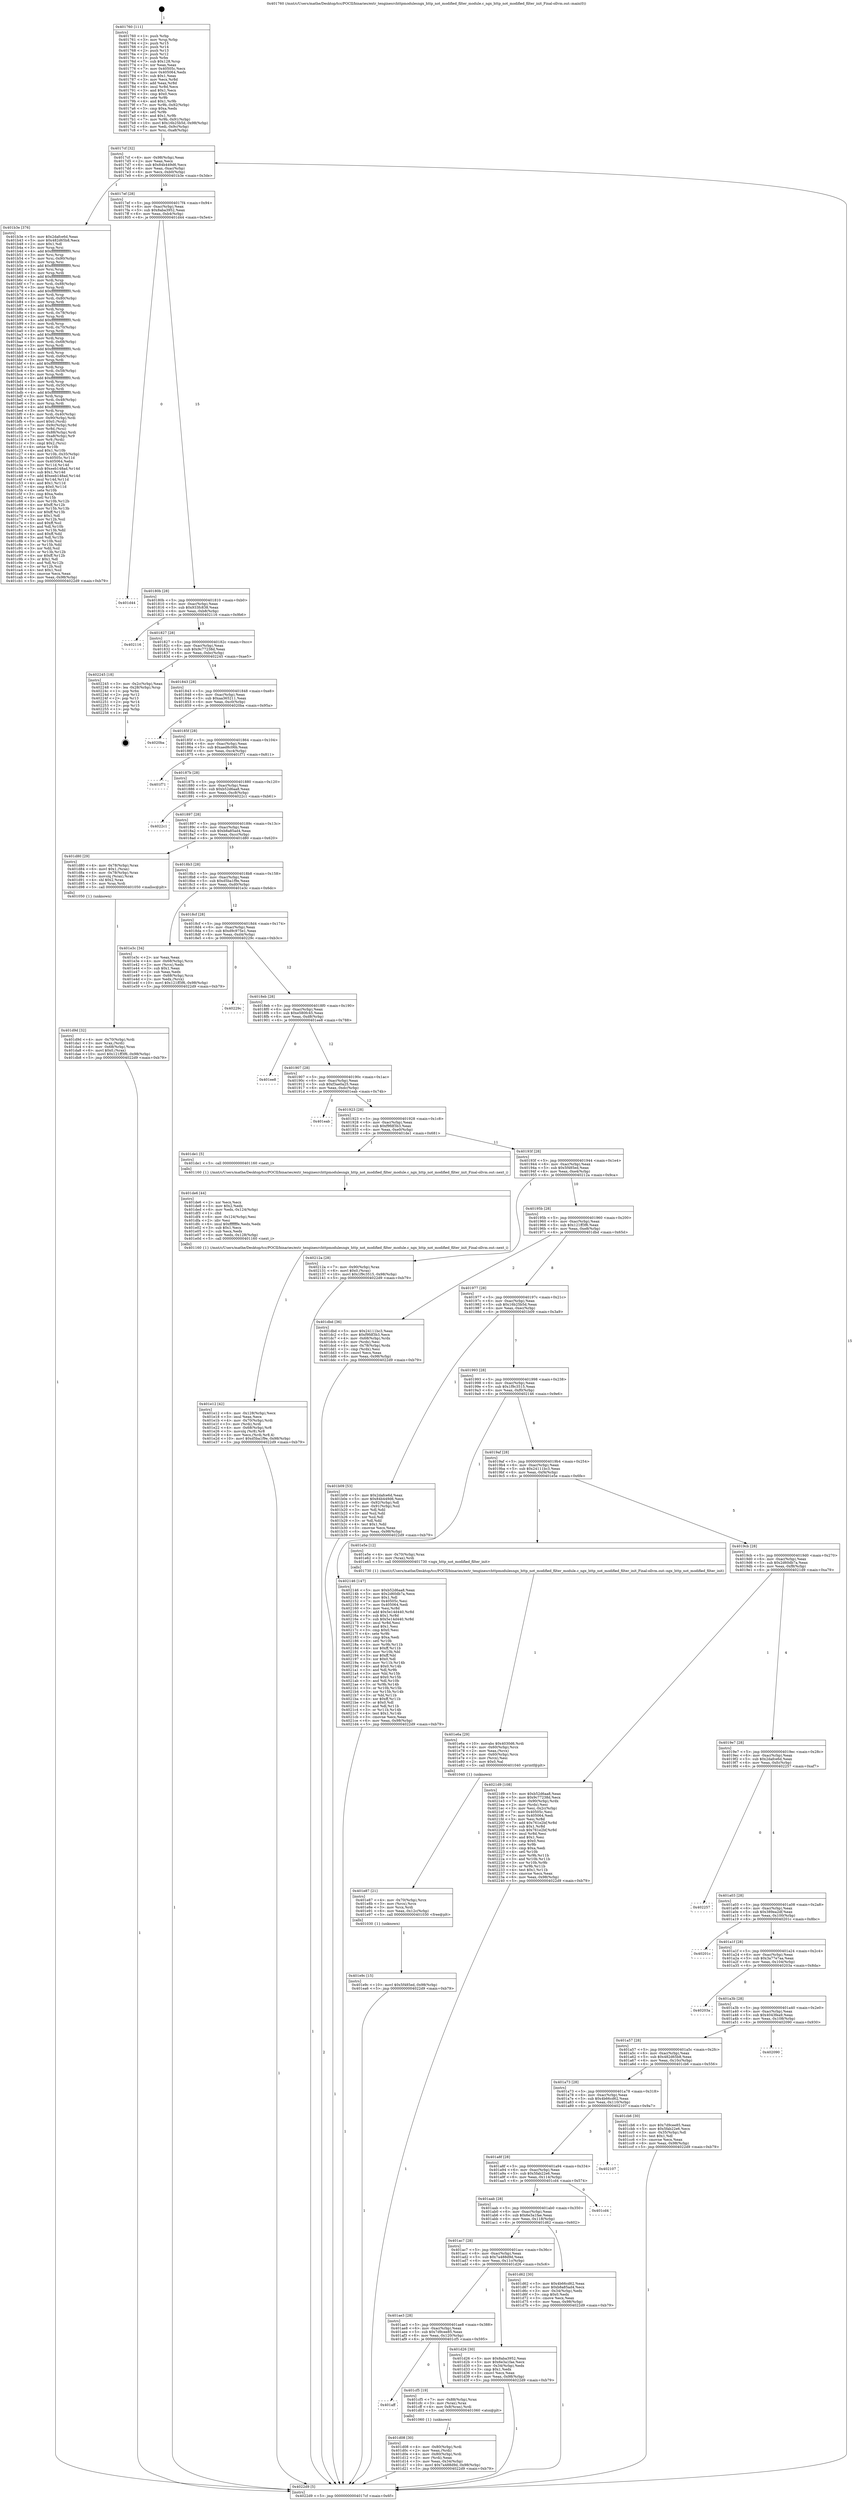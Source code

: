 digraph "0x401760" {
  label = "0x401760 (/mnt/c/Users/mathe/Desktop/tcc/POCII/binaries/extr_tenginesrchttpmodulesngx_http_not_modified_filter_module.c_ngx_http_not_modified_filter_init_Final-ollvm.out::main(0))"
  labelloc = "t"
  node[shape=record]

  Entry [label="",width=0.3,height=0.3,shape=circle,fillcolor=black,style=filled]
  "0x4017cf" [label="{
     0x4017cf [32]\l
     | [instrs]\l
     &nbsp;&nbsp;0x4017cf \<+6\>: mov -0x98(%rbp),%eax\l
     &nbsp;&nbsp;0x4017d5 \<+2\>: mov %eax,%ecx\l
     &nbsp;&nbsp;0x4017d7 \<+6\>: sub $0x84b449d6,%ecx\l
     &nbsp;&nbsp;0x4017dd \<+6\>: mov %eax,-0xac(%rbp)\l
     &nbsp;&nbsp;0x4017e3 \<+6\>: mov %ecx,-0xb0(%rbp)\l
     &nbsp;&nbsp;0x4017e9 \<+6\>: je 0000000000401b3e \<main+0x3de\>\l
  }"]
  "0x401b3e" [label="{
     0x401b3e [376]\l
     | [instrs]\l
     &nbsp;&nbsp;0x401b3e \<+5\>: mov $0x2dafce6d,%eax\l
     &nbsp;&nbsp;0x401b43 \<+5\>: mov $0x482d65b8,%ecx\l
     &nbsp;&nbsp;0x401b48 \<+2\>: mov $0x1,%dl\l
     &nbsp;&nbsp;0x401b4a \<+3\>: mov %rsp,%rsi\l
     &nbsp;&nbsp;0x401b4d \<+4\>: add $0xfffffffffffffff0,%rsi\l
     &nbsp;&nbsp;0x401b51 \<+3\>: mov %rsi,%rsp\l
     &nbsp;&nbsp;0x401b54 \<+7\>: mov %rsi,-0x90(%rbp)\l
     &nbsp;&nbsp;0x401b5b \<+3\>: mov %rsp,%rsi\l
     &nbsp;&nbsp;0x401b5e \<+4\>: add $0xfffffffffffffff0,%rsi\l
     &nbsp;&nbsp;0x401b62 \<+3\>: mov %rsi,%rsp\l
     &nbsp;&nbsp;0x401b65 \<+3\>: mov %rsp,%rdi\l
     &nbsp;&nbsp;0x401b68 \<+4\>: add $0xfffffffffffffff0,%rdi\l
     &nbsp;&nbsp;0x401b6c \<+3\>: mov %rdi,%rsp\l
     &nbsp;&nbsp;0x401b6f \<+7\>: mov %rdi,-0x88(%rbp)\l
     &nbsp;&nbsp;0x401b76 \<+3\>: mov %rsp,%rdi\l
     &nbsp;&nbsp;0x401b79 \<+4\>: add $0xfffffffffffffff0,%rdi\l
     &nbsp;&nbsp;0x401b7d \<+3\>: mov %rdi,%rsp\l
     &nbsp;&nbsp;0x401b80 \<+4\>: mov %rdi,-0x80(%rbp)\l
     &nbsp;&nbsp;0x401b84 \<+3\>: mov %rsp,%rdi\l
     &nbsp;&nbsp;0x401b87 \<+4\>: add $0xfffffffffffffff0,%rdi\l
     &nbsp;&nbsp;0x401b8b \<+3\>: mov %rdi,%rsp\l
     &nbsp;&nbsp;0x401b8e \<+4\>: mov %rdi,-0x78(%rbp)\l
     &nbsp;&nbsp;0x401b92 \<+3\>: mov %rsp,%rdi\l
     &nbsp;&nbsp;0x401b95 \<+4\>: add $0xfffffffffffffff0,%rdi\l
     &nbsp;&nbsp;0x401b99 \<+3\>: mov %rdi,%rsp\l
     &nbsp;&nbsp;0x401b9c \<+4\>: mov %rdi,-0x70(%rbp)\l
     &nbsp;&nbsp;0x401ba0 \<+3\>: mov %rsp,%rdi\l
     &nbsp;&nbsp;0x401ba3 \<+4\>: add $0xfffffffffffffff0,%rdi\l
     &nbsp;&nbsp;0x401ba7 \<+3\>: mov %rdi,%rsp\l
     &nbsp;&nbsp;0x401baa \<+4\>: mov %rdi,-0x68(%rbp)\l
     &nbsp;&nbsp;0x401bae \<+3\>: mov %rsp,%rdi\l
     &nbsp;&nbsp;0x401bb1 \<+4\>: add $0xfffffffffffffff0,%rdi\l
     &nbsp;&nbsp;0x401bb5 \<+3\>: mov %rdi,%rsp\l
     &nbsp;&nbsp;0x401bb8 \<+4\>: mov %rdi,-0x60(%rbp)\l
     &nbsp;&nbsp;0x401bbc \<+3\>: mov %rsp,%rdi\l
     &nbsp;&nbsp;0x401bbf \<+4\>: add $0xfffffffffffffff0,%rdi\l
     &nbsp;&nbsp;0x401bc3 \<+3\>: mov %rdi,%rsp\l
     &nbsp;&nbsp;0x401bc6 \<+4\>: mov %rdi,-0x58(%rbp)\l
     &nbsp;&nbsp;0x401bca \<+3\>: mov %rsp,%rdi\l
     &nbsp;&nbsp;0x401bcd \<+4\>: add $0xfffffffffffffff0,%rdi\l
     &nbsp;&nbsp;0x401bd1 \<+3\>: mov %rdi,%rsp\l
     &nbsp;&nbsp;0x401bd4 \<+4\>: mov %rdi,-0x50(%rbp)\l
     &nbsp;&nbsp;0x401bd8 \<+3\>: mov %rsp,%rdi\l
     &nbsp;&nbsp;0x401bdb \<+4\>: add $0xfffffffffffffff0,%rdi\l
     &nbsp;&nbsp;0x401bdf \<+3\>: mov %rdi,%rsp\l
     &nbsp;&nbsp;0x401be2 \<+4\>: mov %rdi,-0x48(%rbp)\l
     &nbsp;&nbsp;0x401be6 \<+3\>: mov %rsp,%rdi\l
     &nbsp;&nbsp;0x401be9 \<+4\>: add $0xfffffffffffffff0,%rdi\l
     &nbsp;&nbsp;0x401bed \<+3\>: mov %rdi,%rsp\l
     &nbsp;&nbsp;0x401bf0 \<+4\>: mov %rdi,-0x40(%rbp)\l
     &nbsp;&nbsp;0x401bf4 \<+7\>: mov -0x90(%rbp),%rdi\l
     &nbsp;&nbsp;0x401bfb \<+6\>: movl $0x0,(%rdi)\l
     &nbsp;&nbsp;0x401c01 \<+7\>: mov -0x9c(%rbp),%r8d\l
     &nbsp;&nbsp;0x401c08 \<+3\>: mov %r8d,(%rsi)\l
     &nbsp;&nbsp;0x401c0b \<+7\>: mov -0x88(%rbp),%rdi\l
     &nbsp;&nbsp;0x401c12 \<+7\>: mov -0xa8(%rbp),%r9\l
     &nbsp;&nbsp;0x401c19 \<+3\>: mov %r9,(%rdi)\l
     &nbsp;&nbsp;0x401c1c \<+3\>: cmpl $0x2,(%rsi)\l
     &nbsp;&nbsp;0x401c1f \<+4\>: setne %r10b\l
     &nbsp;&nbsp;0x401c23 \<+4\>: and $0x1,%r10b\l
     &nbsp;&nbsp;0x401c27 \<+4\>: mov %r10b,-0x35(%rbp)\l
     &nbsp;&nbsp;0x401c2b \<+8\>: mov 0x40505c,%r11d\l
     &nbsp;&nbsp;0x401c33 \<+7\>: mov 0x405064,%ebx\l
     &nbsp;&nbsp;0x401c3a \<+3\>: mov %r11d,%r14d\l
     &nbsp;&nbsp;0x401c3d \<+7\>: sub $0xeeb148ad,%r14d\l
     &nbsp;&nbsp;0x401c44 \<+4\>: sub $0x1,%r14d\l
     &nbsp;&nbsp;0x401c48 \<+7\>: add $0xeeb148ad,%r14d\l
     &nbsp;&nbsp;0x401c4f \<+4\>: imul %r14d,%r11d\l
     &nbsp;&nbsp;0x401c53 \<+4\>: and $0x1,%r11d\l
     &nbsp;&nbsp;0x401c57 \<+4\>: cmp $0x0,%r11d\l
     &nbsp;&nbsp;0x401c5b \<+4\>: sete %r10b\l
     &nbsp;&nbsp;0x401c5f \<+3\>: cmp $0xa,%ebx\l
     &nbsp;&nbsp;0x401c62 \<+4\>: setl %r15b\l
     &nbsp;&nbsp;0x401c66 \<+3\>: mov %r10b,%r12b\l
     &nbsp;&nbsp;0x401c69 \<+4\>: xor $0xff,%r12b\l
     &nbsp;&nbsp;0x401c6d \<+3\>: mov %r15b,%r13b\l
     &nbsp;&nbsp;0x401c70 \<+4\>: xor $0xff,%r13b\l
     &nbsp;&nbsp;0x401c74 \<+3\>: xor $0x1,%dl\l
     &nbsp;&nbsp;0x401c77 \<+3\>: mov %r12b,%sil\l
     &nbsp;&nbsp;0x401c7a \<+4\>: and $0xff,%sil\l
     &nbsp;&nbsp;0x401c7e \<+3\>: and %dl,%r10b\l
     &nbsp;&nbsp;0x401c81 \<+3\>: mov %r13b,%dil\l
     &nbsp;&nbsp;0x401c84 \<+4\>: and $0xff,%dil\l
     &nbsp;&nbsp;0x401c88 \<+3\>: and %dl,%r15b\l
     &nbsp;&nbsp;0x401c8b \<+3\>: or %r10b,%sil\l
     &nbsp;&nbsp;0x401c8e \<+3\>: or %r15b,%dil\l
     &nbsp;&nbsp;0x401c91 \<+3\>: xor %dil,%sil\l
     &nbsp;&nbsp;0x401c94 \<+3\>: or %r13b,%r12b\l
     &nbsp;&nbsp;0x401c97 \<+4\>: xor $0xff,%r12b\l
     &nbsp;&nbsp;0x401c9b \<+3\>: or $0x1,%dl\l
     &nbsp;&nbsp;0x401c9e \<+3\>: and %dl,%r12b\l
     &nbsp;&nbsp;0x401ca1 \<+3\>: or %r12b,%sil\l
     &nbsp;&nbsp;0x401ca4 \<+4\>: test $0x1,%sil\l
     &nbsp;&nbsp;0x401ca8 \<+3\>: cmovne %ecx,%eax\l
     &nbsp;&nbsp;0x401cab \<+6\>: mov %eax,-0x98(%rbp)\l
     &nbsp;&nbsp;0x401cb1 \<+5\>: jmp 00000000004022d9 \<main+0xb79\>\l
  }"]
  "0x4017ef" [label="{
     0x4017ef [28]\l
     | [instrs]\l
     &nbsp;&nbsp;0x4017ef \<+5\>: jmp 00000000004017f4 \<main+0x94\>\l
     &nbsp;&nbsp;0x4017f4 \<+6\>: mov -0xac(%rbp),%eax\l
     &nbsp;&nbsp;0x4017fa \<+5\>: sub $0x8aba3952,%eax\l
     &nbsp;&nbsp;0x4017ff \<+6\>: mov %eax,-0xb4(%rbp)\l
     &nbsp;&nbsp;0x401805 \<+6\>: je 0000000000401d44 \<main+0x5e4\>\l
  }"]
  Exit [label="",width=0.3,height=0.3,shape=circle,fillcolor=black,style=filled,peripheries=2]
  "0x401d44" [label="{
     0x401d44\l
  }", style=dashed]
  "0x40180b" [label="{
     0x40180b [28]\l
     | [instrs]\l
     &nbsp;&nbsp;0x40180b \<+5\>: jmp 0000000000401810 \<main+0xb0\>\l
     &nbsp;&nbsp;0x401810 \<+6\>: mov -0xac(%rbp),%eax\l
     &nbsp;&nbsp;0x401816 \<+5\>: sub $0x933fc838,%eax\l
     &nbsp;&nbsp;0x40181b \<+6\>: mov %eax,-0xb8(%rbp)\l
     &nbsp;&nbsp;0x401821 \<+6\>: je 0000000000402116 \<main+0x9b6\>\l
  }"]
  "0x401e9c" [label="{
     0x401e9c [15]\l
     | [instrs]\l
     &nbsp;&nbsp;0x401e9c \<+10\>: movl $0x5f485ed,-0x98(%rbp)\l
     &nbsp;&nbsp;0x401ea6 \<+5\>: jmp 00000000004022d9 \<main+0xb79\>\l
  }"]
  "0x402116" [label="{
     0x402116\l
  }", style=dashed]
  "0x401827" [label="{
     0x401827 [28]\l
     | [instrs]\l
     &nbsp;&nbsp;0x401827 \<+5\>: jmp 000000000040182c \<main+0xcc\>\l
     &nbsp;&nbsp;0x40182c \<+6\>: mov -0xac(%rbp),%eax\l
     &nbsp;&nbsp;0x401832 \<+5\>: sub $0x9c77238d,%eax\l
     &nbsp;&nbsp;0x401837 \<+6\>: mov %eax,-0xbc(%rbp)\l
     &nbsp;&nbsp;0x40183d \<+6\>: je 0000000000402245 \<main+0xae5\>\l
  }"]
  "0x401e87" [label="{
     0x401e87 [21]\l
     | [instrs]\l
     &nbsp;&nbsp;0x401e87 \<+4\>: mov -0x70(%rbp),%rcx\l
     &nbsp;&nbsp;0x401e8b \<+3\>: mov (%rcx),%rcx\l
     &nbsp;&nbsp;0x401e8e \<+3\>: mov %rcx,%rdi\l
     &nbsp;&nbsp;0x401e91 \<+6\>: mov %eax,-0x12c(%rbp)\l
     &nbsp;&nbsp;0x401e97 \<+5\>: call 0000000000401030 \<free@plt\>\l
     | [calls]\l
     &nbsp;&nbsp;0x401030 \{1\} (unknown)\l
  }"]
  "0x402245" [label="{
     0x402245 [18]\l
     | [instrs]\l
     &nbsp;&nbsp;0x402245 \<+3\>: mov -0x2c(%rbp),%eax\l
     &nbsp;&nbsp;0x402248 \<+4\>: lea -0x28(%rbp),%rsp\l
     &nbsp;&nbsp;0x40224c \<+1\>: pop %rbx\l
     &nbsp;&nbsp;0x40224d \<+2\>: pop %r12\l
     &nbsp;&nbsp;0x40224f \<+2\>: pop %r13\l
     &nbsp;&nbsp;0x402251 \<+2\>: pop %r14\l
     &nbsp;&nbsp;0x402253 \<+2\>: pop %r15\l
     &nbsp;&nbsp;0x402255 \<+1\>: pop %rbp\l
     &nbsp;&nbsp;0x402256 \<+1\>: ret\l
  }"]
  "0x401843" [label="{
     0x401843 [28]\l
     | [instrs]\l
     &nbsp;&nbsp;0x401843 \<+5\>: jmp 0000000000401848 \<main+0xe8\>\l
     &nbsp;&nbsp;0x401848 \<+6\>: mov -0xac(%rbp),%eax\l
     &nbsp;&nbsp;0x40184e \<+5\>: sub $0xaa365211,%eax\l
     &nbsp;&nbsp;0x401853 \<+6\>: mov %eax,-0xc0(%rbp)\l
     &nbsp;&nbsp;0x401859 \<+6\>: je 00000000004020ba \<main+0x95a\>\l
  }"]
  "0x401e6a" [label="{
     0x401e6a [29]\l
     | [instrs]\l
     &nbsp;&nbsp;0x401e6a \<+10\>: movabs $0x4030d6,%rdi\l
     &nbsp;&nbsp;0x401e74 \<+4\>: mov -0x60(%rbp),%rcx\l
     &nbsp;&nbsp;0x401e78 \<+2\>: mov %eax,(%rcx)\l
     &nbsp;&nbsp;0x401e7a \<+4\>: mov -0x60(%rbp),%rcx\l
     &nbsp;&nbsp;0x401e7e \<+2\>: mov (%rcx),%esi\l
     &nbsp;&nbsp;0x401e80 \<+2\>: mov $0x0,%al\l
     &nbsp;&nbsp;0x401e82 \<+5\>: call 0000000000401040 \<printf@plt\>\l
     | [calls]\l
     &nbsp;&nbsp;0x401040 \{1\} (unknown)\l
  }"]
  "0x4020ba" [label="{
     0x4020ba\l
  }", style=dashed]
  "0x40185f" [label="{
     0x40185f [28]\l
     | [instrs]\l
     &nbsp;&nbsp;0x40185f \<+5\>: jmp 0000000000401864 \<main+0x104\>\l
     &nbsp;&nbsp;0x401864 \<+6\>: mov -0xac(%rbp),%eax\l
     &nbsp;&nbsp;0x40186a \<+5\>: sub $0xaed8c06b,%eax\l
     &nbsp;&nbsp;0x40186f \<+6\>: mov %eax,-0xc4(%rbp)\l
     &nbsp;&nbsp;0x401875 \<+6\>: je 0000000000401f71 \<main+0x811\>\l
  }"]
  "0x401e12" [label="{
     0x401e12 [42]\l
     | [instrs]\l
     &nbsp;&nbsp;0x401e12 \<+6\>: mov -0x128(%rbp),%ecx\l
     &nbsp;&nbsp;0x401e18 \<+3\>: imul %eax,%ecx\l
     &nbsp;&nbsp;0x401e1b \<+4\>: mov -0x70(%rbp),%rdi\l
     &nbsp;&nbsp;0x401e1f \<+3\>: mov (%rdi),%rdi\l
     &nbsp;&nbsp;0x401e22 \<+4\>: mov -0x68(%rbp),%r8\l
     &nbsp;&nbsp;0x401e26 \<+3\>: movslq (%r8),%r8\l
     &nbsp;&nbsp;0x401e29 \<+4\>: mov %ecx,(%rdi,%r8,4)\l
     &nbsp;&nbsp;0x401e2d \<+10\>: movl $0xd5ba1f9e,-0x98(%rbp)\l
     &nbsp;&nbsp;0x401e37 \<+5\>: jmp 00000000004022d9 \<main+0xb79\>\l
  }"]
  "0x401f71" [label="{
     0x401f71\l
  }", style=dashed]
  "0x40187b" [label="{
     0x40187b [28]\l
     | [instrs]\l
     &nbsp;&nbsp;0x40187b \<+5\>: jmp 0000000000401880 \<main+0x120\>\l
     &nbsp;&nbsp;0x401880 \<+6\>: mov -0xac(%rbp),%eax\l
     &nbsp;&nbsp;0x401886 \<+5\>: sub $0xb52d6aa8,%eax\l
     &nbsp;&nbsp;0x40188b \<+6\>: mov %eax,-0xc8(%rbp)\l
     &nbsp;&nbsp;0x401891 \<+6\>: je 00000000004022c1 \<main+0xb61\>\l
  }"]
  "0x401de6" [label="{
     0x401de6 [44]\l
     | [instrs]\l
     &nbsp;&nbsp;0x401de6 \<+2\>: xor %ecx,%ecx\l
     &nbsp;&nbsp;0x401de8 \<+5\>: mov $0x2,%edx\l
     &nbsp;&nbsp;0x401ded \<+6\>: mov %edx,-0x124(%rbp)\l
     &nbsp;&nbsp;0x401df3 \<+1\>: cltd\l
     &nbsp;&nbsp;0x401df4 \<+6\>: mov -0x124(%rbp),%esi\l
     &nbsp;&nbsp;0x401dfa \<+2\>: idiv %esi\l
     &nbsp;&nbsp;0x401dfc \<+6\>: imul $0xfffffffe,%edx,%edx\l
     &nbsp;&nbsp;0x401e02 \<+3\>: sub $0x1,%ecx\l
     &nbsp;&nbsp;0x401e05 \<+2\>: sub %ecx,%edx\l
     &nbsp;&nbsp;0x401e07 \<+6\>: mov %edx,-0x128(%rbp)\l
     &nbsp;&nbsp;0x401e0d \<+5\>: call 0000000000401160 \<next_i\>\l
     | [calls]\l
     &nbsp;&nbsp;0x401160 \{1\} (/mnt/c/Users/mathe/Desktop/tcc/POCII/binaries/extr_tenginesrchttpmodulesngx_http_not_modified_filter_module.c_ngx_http_not_modified_filter_init_Final-ollvm.out::next_i)\l
  }"]
  "0x4022c1" [label="{
     0x4022c1\l
  }", style=dashed]
  "0x401897" [label="{
     0x401897 [28]\l
     | [instrs]\l
     &nbsp;&nbsp;0x401897 \<+5\>: jmp 000000000040189c \<main+0x13c\>\l
     &nbsp;&nbsp;0x40189c \<+6\>: mov -0xac(%rbp),%eax\l
     &nbsp;&nbsp;0x4018a2 \<+5\>: sub $0xb8a85ad4,%eax\l
     &nbsp;&nbsp;0x4018a7 \<+6\>: mov %eax,-0xcc(%rbp)\l
     &nbsp;&nbsp;0x4018ad \<+6\>: je 0000000000401d80 \<main+0x620\>\l
  }"]
  "0x401d9d" [label="{
     0x401d9d [32]\l
     | [instrs]\l
     &nbsp;&nbsp;0x401d9d \<+4\>: mov -0x70(%rbp),%rdi\l
     &nbsp;&nbsp;0x401da1 \<+3\>: mov %rax,(%rdi)\l
     &nbsp;&nbsp;0x401da4 \<+4\>: mov -0x68(%rbp),%rax\l
     &nbsp;&nbsp;0x401da8 \<+6\>: movl $0x0,(%rax)\l
     &nbsp;&nbsp;0x401dae \<+10\>: movl $0x121ff3f6,-0x98(%rbp)\l
     &nbsp;&nbsp;0x401db8 \<+5\>: jmp 00000000004022d9 \<main+0xb79\>\l
  }"]
  "0x401d80" [label="{
     0x401d80 [29]\l
     | [instrs]\l
     &nbsp;&nbsp;0x401d80 \<+4\>: mov -0x78(%rbp),%rax\l
     &nbsp;&nbsp;0x401d84 \<+6\>: movl $0x1,(%rax)\l
     &nbsp;&nbsp;0x401d8a \<+4\>: mov -0x78(%rbp),%rax\l
     &nbsp;&nbsp;0x401d8e \<+3\>: movslq (%rax),%rax\l
     &nbsp;&nbsp;0x401d91 \<+4\>: shl $0x2,%rax\l
     &nbsp;&nbsp;0x401d95 \<+3\>: mov %rax,%rdi\l
     &nbsp;&nbsp;0x401d98 \<+5\>: call 0000000000401050 \<malloc@plt\>\l
     | [calls]\l
     &nbsp;&nbsp;0x401050 \{1\} (unknown)\l
  }"]
  "0x4018b3" [label="{
     0x4018b3 [28]\l
     | [instrs]\l
     &nbsp;&nbsp;0x4018b3 \<+5\>: jmp 00000000004018b8 \<main+0x158\>\l
     &nbsp;&nbsp;0x4018b8 \<+6\>: mov -0xac(%rbp),%eax\l
     &nbsp;&nbsp;0x4018be \<+5\>: sub $0xd5ba1f9e,%eax\l
     &nbsp;&nbsp;0x4018c3 \<+6\>: mov %eax,-0xd0(%rbp)\l
     &nbsp;&nbsp;0x4018c9 \<+6\>: je 0000000000401e3c \<main+0x6dc\>\l
  }"]
  "0x401d08" [label="{
     0x401d08 [30]\l
     | [instrs]\l
     &nbsp;&nbsp;0x401d08 \<+4\>: mov -0x80(%rbp),%rdi\l
     &nbsp;&nbsp;0x401d0c \<+2\>: mov %eax,(%rdi)\l
     &nbsp;&nbsp;0x401d0e \<+4\>: mov -0x80(%rbp),%rdi\l
     &nbsp;&nbsp;0x401d12 \<+2\>: mov (%rdi),%eax\l
     &nbsp;&nbsp;0x401d14 \<+3\>: mov %eax,-0x34(%rbp)\l
     &nbsp;&nbsp;0x401d17 \<+10\>: movl $0x7a488d9d,-0x98(%rbp)\l
     &nbsp;&nbsp;0x401d21 \<+5\>: jmp 00000000004022d9 \<main+0xb79\>\l
  }"]
  "0x401e3c" [label="{
     0x401e3c [34]\l
     | [instrs]\l
     &nbsp;&nbsp;0x401e3c \<+2\>: xor %eax,%eax\l
     &nbsp;&nbsp;0x401e3e \<+4\>: mov -0x68(%rbp),%rcx\l
     &nbsp;&nbsp;0x401e42 \<+2\>: mov (%rcx),%edx\l
     &nbsp;&nbsp;0x401e44 \<+3\>: sub $0x1,%eax\l
     &nbsp;&nbsp;0x401e47 \<+2\>: sub %eax,%edx\l
     &nbsp;&nbsp;0x401e49 \<+4\>: mov -0x68(%rbp),%rcx\l
     &nbsp;&nbsp;0x401e4d \<+2\>: mov %edx,(%rcx)\l
     &nbsp;&nbsp;0x401e4f \<+10\>: movl $0x121ff3f6,-0x98(%rbp)\l
     &nbsp;&nbsp;0x401e59 \<+5\>: jmp 00000000004022d9 \<main+0xb79\>\l
  }"]
  "0x4018cf" [label="{
     0x4018cf [28]\l
     | [instrs]\l
     &nbsp;&nbsp;0x4018cf \<+5\>: jmp 00000000004018d4 \<main+0x174\>\l
     &nbsp;&nbsp;0x4018d4 \<+6\>: mov -0xac(%rbp),%eax\l
     &nbsp;&nbsp;0x4018da \<+5\>: sub $0xd9c975e1,%eax\l
     &nbsp;&nbsp;0x4018df \<+6\>: mov %eax,-0xd4(%rbp)\l
     &nbsp;&nbsp;0x4018e5 \<+6\>: je 000000000040229c \<main+0xb3c\>\l
  }"]
  "0x401aff" [label="{
     0x401aff\l
  }", style=dashed]
  "0x40229c" [label="{
     0x40229c\l
  }", style=dashed]
  "0x4018eb" [label="{
     0x4018eb [28]\l
     | [instrs]\l
     &nbsp;&nbsp;0x4018eb \<+5\>: jmp 00000000004018f0 \<main+0x190\>\l
     &nbsp;&nbsp;0x4018f0 \<+6\>: mov -0xac(%rbp),%eax\l
     &nbsp;&nbsp;0x4018f6 \<+5\>: sub $0xe580fc45,%eax\l
     &nbsp;&nbsp;0x4018fb \<+6\>: mov %eax,-0xd8(%rbp)\l
     &nbsp;&nbsp;0x401901 \<+6\>: je 0000000000401ee8 \<main+0x788\>\l
  }"]
  "0x401cf5" [label="{
     0x401cf5 [19]\l
     | [instrs]\l
     &nbsp;&nbsp;0x401cf5 \<+7\>: mov -0x88(%rbp),%rax\l
     &nbsp;&nbsp;0x401cfc \<+3\>: mov (%rax),%rax\l
     &nbsp;&nbsp;0x401cff \<+4\>: mov 0x8(%rax),%rdi\l
     &nbsp;&nbsp;0x401d03 \<+5\>: call 0000000000401060 \<atoi@plt\>\l
     | [calls]\l
     &nbsp;&nbsp;0x401060 \{1\} (unknown)\l
  }"]
  "0x401ee8" [label="{
     0x401ee8\l
  }", style=dashed]
  "0x401907" [label="{
     0x401907 [28]\l
     | [instrs]\l
     &nbsp;&nbsp;0x401907 \<+5\>: jmp 000000000040190c \<main+0x1ac\>\l
     &nbsp;&nbsp;0x40190c \<+6\>: mov -0xac(%rbp),%eax\l
     &nbsp;&nbsp;0x401912 \<+5\>: sub $0xf3ae0a25,%eax\l
     &nbsp;&nbsp;0x401917 \<+6\>: mov %eax,-0xdc(%rbp)\l
     &nbsp;&nbsp;0x40191d \<+6\>: je 0000000000401eab \<main+0x74b\>\l
  }"]
  "0x401ae3" [label="{
     0x401ae3 [28]\l
     | [instrs]\l
     &nbsp;&nbsp;0x401ae3 \<+5\>: jmp 0000000000401ae8 \<main+0x388\>\l
     &nbsp;&nbsp;0x401ae8 \<+6\>: mov -0xac(%rbp),%eax\l
     &nbsp;&nbsp;0x401aee \<+5\>: sub $0x7d9cee85,%eax\l
     &nbsp;&nbsp;0x401af3 \<+6\>: mov %eax,-0x120(%rbp)\l
     &nbsp;&nbsp;0x401af9 \<+6\>: je 0000000000401cf5 \<main+0x595\>\l
  }"]
  "0x401eab" [label="{
     0x401eab\l
  }", style=dashed]
  "0x401923" [label="{
     0x401923 [28]\l
     | [instrs]\l
     &nbsp;&nbsp;0x401923 \<+5\>: jmp 0000000000401928 \<main+0x1c8\>\l
     &nbsp;&nbsp;0x401928 \<+6\>: mov -0xac(%rbp),%eax\l
     &nbsp;&nbsp;0x40192e \<+5\>: sub $0xf9fdf3b3,%eax\l
     &nbsp;&nbsp;0x401933 \<+6\>: mov %eax,-0xe0(%rbp)\l
     &nbsp;&nbsp;0x401939 \<+6\>: je 0000000000401de1 \<main+0x681\>\l
  }"]
  "0x401d26" [label="{
     0x401d26 [30]\l
     | [instrs]\l
     &nbsp;&nbsp;0x401d26 \<+5\>: mov $0x8aba3952,%eax\l
     &nbsp;&nbsp;0x401d2b \<+5\>: mov $0x6e3a1fae,%ecx\l
     &nbsp;&nbsp;0x401d30 \<+3\>: mov -0x34(%rbp),%edx\l
     &nbsp;&nbsp;0x401d33 \<+3\>: cmp $0x1,%edx\l
     &nbsp;&nbsp;0x401d36 \<+3\>: cmovl %ecx,%eax\l
     &nbsp;&nbsp;0x401d39 \<+6\>: mov %eax,-0x98(%rbp)\l
     &nbsp;&nbsp;0x401d3f \<+5\>: jmp 00000000004022d9 \<main+0xb79\>\l
  }"]
  "0x401de1" [label="{
     0x401de1 [5]\l
     | [instrs]\l
     &nbsp;&nbsp;0x401de1 \<+5\>: call 0000000000401160 \<next_i\>\l
     | [calls]\l
     &nbsp;&nbsp;0x401160 \{1\} (/mnt/c/Users/mathe/Desktop/tcc/POCII/binaries/extr_tenginesrchttpmodulesngx_http_not_modified_filter_module.c_ngx_http_not_modified_filter_init_Final-ollvm.out::next_i)\l
  }"]
  "0x40193f" [label="{
     0x40193f [28]\l
     | [instrs]\l
     &nbsp;&nbsp;0x40193f \<+5\>: jmp 0000000000401944 \<main+0x1e4\>\l
     &nbsp;&nbsp;0x401944 \<+6\>: mov -0xac(%rbp),%eax\l
     &nbsp;&nbsp;0x40194a \<+5\>: sub $0x5f485ed,%eax\l
     &nbsp;&nbsp;0x40194f \<+6\>: mov %eax,-0xe4(%rbp)\l
     &nbsp;&nbsp;0x401955 \<+6\>: je 000000000040212a \<main+0x9ca\>\l
  }"]
  "0x401ac7" [label="{
     0x401ac7 [28]\l
     | [instrs]\l
     &nbsp;&nbsp;0x401ac7 \<+5\>: jmp 0000000000401acc \<main+0x36c\>\l
     &nbsp;&nbsp;0x401acc \<+6\>: mov -0xac(%rbp),%eax\l
     &nbsp;&nbsp;0x401ad2 \<+5\>: sub $0x7a488d9d,%eax\l
     &nbsp;&nbsp;0x401ad7 \<+6\>: mov %eax,-0x11c(%rbp)\l
     &nbsp;&nbsp;0x401add \<+6\>: je 0000000000401d26 \<main+0x5c6\>\l
  }"]
  "0x40212a" [label="{
     0x40212a [28]\l
     | [instrs]\l
     &nbsp;&nbsp;0x40212a \<+7\>: mov -0x90(%rbp),%rax\l
     &nbsp;&nbsp;0x402131 \<+6\>: movl $0x0,(%rax)\l
     &nbsp;&nbsp;0x402137 \<+10\>: movl $0x1f9c3515,-0x98(%rbp)\l
     &nbsp;&nbsp;0x402141 \<+5\>: jmp 00000000004022d9 \<main+0xb79\>\l
  }"]
  "0x40195b" [label="{
     0x40195b [28]\l
     | [instrs]\l
     &nbsp;&nbsp;0x40195b \<+5\>: jmp 0000000000401960 \<main+0x200\>\l
     &nbsp;&nbsp;0x401960 \<+6\>: mov -0xac(%rbp),%eax\l
     &nbsp;&nbsp;0x401966 \<+5\>: sub $0x121ff3f6,%eax\l
     &nbsp;&nbsp;0x40196b \<+6\>: mov %eax,-0xe8(%rbp)\l
     &nbsp;&nbsp;0x401971 \<+6\>: je 0000000000401dbd \<main+0x65d\>\l
  }"]
  "0x401d62" [label="{
     0x401d62 [30]\l
     | [instrs]\l
     &nbsp;&nbsp;0x401d62 \<+5\>: mov $0x4b66cd62,%eax\l
     &nbsp;&nbsp;0x401d67 \<+5\>: mov $0xb8a85ad4,%ecx\l
     &nbsp;&nbsp;0x401d6c \<+3\>: mov -0x34(%rbp),%edx\l
     &nbsp;&nbsp;0x401d6f \<+3\>: cmp $0x0,%edx\l
     &nbsp;&nbsp;0x401d72 \<+3\>: cmove %ecx,%eax\l
     &nbsp;&nbsp;0x401d75 \<+6\>: mov %eax,-0x98(%rbp)\l
     &nbsp;&nbsp;0x401d7b \<+5\>: jmp 00000000004022d9 \<main+0xb79\>\l
  }"]
  "0x401dbd" [label="{
     0x401dbd [36]\l
     | [instrs]\l
     &nbsp;&nbsp;0x401dbd \<+5\>: mov $0x24111bc3,%eax\l
     &nbsp;&nbsp;0x401dc2 \<+5\>: mov $0xf9fdf3b3,%ecx\l
     &nbsp;&nbsp;0x401dc7 \<+4\>: mov -0x68(%rbp),%rdx\l
     &nbsp;&nbsp;0x401dcb \<+2\>: mov (%rdx),%esi\l
     &nbsp;&nbsp;0x401dcd \<+4\>: mov -0x78(%rbp),%rdx\l
     &nbsp;&nbsp;0x401dd1 \<+2\>: cmp (%rdx),%esi\l
     &nbsp;&nbsp;0x401dd3 \<+3\>: cmovl %ecx,%eax\l
     &nbsp;&nbsp;0x401dd6 \<+6\>: mov %eax,-0x98(%rbp)\l
     &nbsp;&nbsp;0x401ddc \<+5\>: jmp 00000000004022d9 \<main+0xb79\>\l
  }"]
  "0x401977" [label="{
     0x401977 [28]\l
     | [instrs]\l
     &nbsp;&nbsp;0x401977 \<+5\>: jmp 000000000040197c \<main+0x21c\>\l
     &nbsp;&nbsp;0x40197c \<+6\>: mov -0xac(%rbp),%eax\l
     &nbsp;&nbsp;0x401982 \<+5\>: sub $0x16b25b5d,%eax\l
     &nbsp;&nbsp;0x401987 \<+6\>: mov %eax,-0xec(%rbp)\l
     &nbsp;&nbsp;0x40198d \<+6\>: je 0000000000401b09 \<main+0x3a9\>\l
  }"]
  "0x401aab" [label="{
     0x401aab [28]\l
     | [instrs]\l
     &nbsp;&nbsp;0x401aab \<+5\>: jmp 0000000000401ab0 \<main+0x350\>\l
     &nbsp;&nbsp;0x401ab0 \<+6\>: mov -0xac(%rbp),%eax\l
     &nbsp;&nbsp;0x401ab6 \<+5\>: sub $0x6e3a1fae,%eax\l
     &nbsp;&nbsp;0x401abb \<+6\>: mov %eax,-0x118(%rbp)\l
     &nbsp;&nbsp;0x401ac1 \<+6\>: je 0000000000401d62 \<main+0x602\>\l
  }"]
  "0x401b09" [label="{
     0x401b09 [53]\l
     | [instrs]\l
     &nbsp;&nbsp;0x401b09 \<+5\>: mov $0x2dafce6d,%eax\l
     &nbsp;&nbsp;0x401b0e \<+5\>: mov $0x84b449d6,%ecx\l
     &nbsp;&nbsp;0x401b13 \<+6\>: mov -0x92(%rbp),%dl\l
     &nbsp;&nbsp;0x401b19 \<+7\>: mov -0x91(%rbp),%sil\l
     &nbsp;&nbsp;0x401b20 \<+3\>: mov %dl,%dil\l
     &nbsp;&nbsp;0x401b23 \<+3\>: and %sil,%dil\l
     &nbsp;&nbsp;0x401b26 \<+3\>: xor %sil,%dl\l
     &nbsp;&nbsp;0x401b29 \<+3\>: or %dl,%dil\l
     &nbsp;&nbsp;0x401b2c \<+4\>: test $0x1,%dil\l
     &nbsp;&nbsp;0x401b30 \<+3\>: cmovne %ecx,%eax\l
     &nbsp;&nbsp;0x401b33 \<+6\>: mov %eax,-0x98(%rbp)\l
     &nbsp;&nbsp;0x401b39 \<+5\>: jmp 00000000004022d9 \<main+0xb79\>\l
  }"]
  "0x401993" [label="{
     0x401993 [28]\l
     | [instrs]\l
     &nbsp;&nbsp;0x401993 \<+5\>: jmp 0000000000401998 \<main+0x238\>\l
     &nbsp;&nbsp;0x401998 \<+6\>: mov -0xac(%rbp),%eax\l
     &nbsp;&nbsp;0x40199e \<+5\>: sub $0x1f9c3515,%eax\l
     &nbsp;&nbsp;0x4019a3 \<+6\>: mov %eax,-0xf0(%rbp)\l
     &nbsp;&nbsp;0x4019a9 \<+6\>: je 0000000000402146 \<main+0x9e6\>\l
  }"]
  "0x4022d9" [label="{
     0x4022d9 [5]\l
     | [instrs]\l
     &nbsp;&nbsp;0x4022d9 \<+5\>: jmp 00000000004017cf \<main+0x6f\>\l
  }"]
  "0x401760" [label="{
     0x401760 [111]\l
     | [instrs]\l
     &nbsp;&nbsp;0x401760 \<+1\>: push %rbp\l
     &nbsp;&nbsp;0x401761 \<+3\>: mov %rsp,%rbp\l
     &nbsp;&nbsp;0x401764 \<+2\>: push %r15\l
     &nbsp;&nbsp;0x401766 \<+2\>: push %r14\l
     &nbsp;&nbsp;0x401768 \<+2\>: push %r13\l
     &nbsp;&nbsp;0x40176a \<+2\>: push %r12\l
     &nbsp;&nbsp;0x40176c \<+1\>: push %rbx\l
     &nbsp;&nbsp;0x40176d \<+7\>: sub $0x128,%rsp\l
     &nbsp;&nbsp;0x401774 \<+2\>: xor %eax,%eax\l
     &nbsp;&nbsp;0x401776 \<+7\>: mov 0x40505c,%ecx\l
     &nbsp;&nbsp;0x40177d \<+7\>: mov 0x405064,%edx\l
     &nbsp;&nbsp;0x401784 \<+3\>: sub $0x1,%eax\l
     &nbsp;&nbsp;0x401787 \<+3\>: mov %ecx,%r8d\l
     &nbsp;&nbsp;0x40178a \<+3\>: add %eax,%r8d\l
     &nbsp;&nbsp;0x40178d \<+4\>: imul %r8d,%ecx\l
     &nbsp;&nbsp;0x401791 \<+3\>: and $0x1,%ecx\l
     &nbsp;&nbsp;0x401794 \<+3\>: cmp $0x0,%ecx\l
     &nbsp;&nbsp;0x401797 \<+4\>: sete %r9b\l
     &nbsp;&nbsp;0x40179b \<+4\>: and $0x1,%r9b\l
     &nbsp;&nbsp;0x40179f \<+7\>: mov %r9b,-0x92(%rbp)\l
     &nbsp;&nbsp;0x4017a6 \<+3\>: cmp $0xa,%edx\l
     &nbsp;&nbsp;0x4017a9 \<+4\>: setl %r9b\l
     &nbsp;&nbsp;0x4017ad \<+4\>: and $0x1,%r9b\l
     &nbsp;&nbsp;0x4017b1 \<+7\>: mov %r9b,-0x91(%rbp)\l
     &nbsp;&nbsp;0x4017b8 \<+10\>: movl $0x16b25b5d,-0x98(%rbp)\l
     &nbsp;&nbsp;0x4017c2 \<+6\>: mov %edi,-0x9c(%rbp)\l
     &nbsp;&nbsp;0x4017c8 \<+7\>: mov %rsi,-0xa8(%rbp)\l
  }"]
  "0x401cd4" [label="{
     0x401cd4\l
  }", style=dashed]
  "0x401a8f" [label="{
     0x401a8f [28]\l
     | [instrs]\l
     &nbsp;&nbsp;0x401a8f \<+5\>: jmp 0000000000401a94 \<main+0x334\>\l
     &nbsp;&nbsp;0x401a94 \<+6\>: mov -0xac(%rbp),%eax\l
     &nbsp;&nbsp;0x401a9a \<+5\>: sub $0x5fab22e6,%eax\l
     &nbsp;&nbsp;0x401a9f \<+6\>: mov %eax,-0x114(%rbp)\l
     &nbsp;&nbsp;0x401aa5 \<+6\>: je 0000000000401cd4 \<main+0x574\>\l
  }"]
  "0x402146" [label="{
     0x402146 [147]\l
     | [instrs]\l
     &nbsp;&nbsp;0x402146 \<+5\>: mov $0xb52d6aa8,%eax\l
     &nbsp;&nbsp;0x40214b \<+5\>: mov $0x2d60db7a,%ecx\l
     &nbsp;&nbsp;0x402150 \<+2\>: mov $0x1,%dl\l
     &nbsp;&nbsp;0x402152 \<+7\>: mov 0x40505c,%esi\l
     &nbsp;&nbsp;0x402159 \<+7\>: mov 0x405064,%edi\l
     &nbsp;&nbsp;0x402160 \<+3\>: mov %esi,%r8d\l
     &nbsp;&nbsp;0x402163 \<+7\>: add $0x5e14d440,%r8d\l
     &nbsp;&nbsp;0x40216a \<+4\>: sub $0x1,%r8d\l
     &nbsp;&nbsp;0x40216e \<+7\>: sub $0x5e14d440,%r8d\l
     &nbsp;&nbsp;0x402175 \<+4\>: imul %r8d,%esi\l
     &nbsp;&nbsp;0x402179 \<+3\>: and $0x1,%esi\l
     &nbsp;&nbsp;0x40217c \<+3\>: cmp $0x0,%esi\l
     &nbsp;&nbsp;0x40217f \<+4\>: sete %r9b\l
     &nbsp;&nbsp;0x402183 \<+3\>: cmp $0xa,%edi\l
     &nbsp;&nbsp;0x402186 \<+4\>: setl %r10b\l
     &nbsp;&nbsp;0x40218a \<+3\>: mov %r9b,%r11b\l
     &nbsp;&nbsp;0x40218d \<+4\>: xor $0xff,%r11b\l
     &nbsp;&nbsp;0x402191 \<+3\>: mov %r10b,%bl\l
     &nbsp;&nbsp;0x402194 \<+3\>: xor $0xff,%bl\l
     &nbsp;&nbsp;0x402197 \<+3\>: xor $0x0,%dl\l
     &nbsp;&nbsp;0x40219a \<+3\>: mov %r11b,%r14b\l
     &nbsp;&nbsp;0x40219d \<+4\>: and $0x0,%r14b\l
     &nbsp;&nbsp;0x4021a1 \<+3\>: and %dl,%r9b\l
     &nbsp;&nbsp;0x4021a4 \<+3\>: mov %bl,%r15b\l
     &nbsp;&nbsp;0x4021a7 \<+4\>: and $0x0,%r15b\l
     &nbsp;&nbsp;0x4021ab \<+3\>: and %dl,%r10b\l
     &nbsp;&nbsp;0x4021ae \<+3\>: or %r9b,%r14b\l
     &nbsp;&nbsp;0x4021b1 \<+3\>: or %r10b,%r15b\l
     &nbsp;&nbsp;0x4021b4 \<+3\>: xor %r15b,%r14b\l
     &nbsp;&nbsp;0x4021b7 \<+3\>: or %bl,%r11b\l
     &nbsp;&nbsp;0x4021ba \<+4\>: xor $0xff,%r11b\l
     &nbsp;&nbsp;0x4021be \<+3\>: or $0x0,%dl\l
     &nbsp;&nbsp;0x4021c1 \<+3\>: and %dl,%r11b\l
     &nbsp;&nbsp;0x4021c4 \<+3\>: or %r11b,%r14b\l
     &nbsp;&nbsp;0x4021c7 \<+4\>: test $0x1,%r14b\l
     &nbsp;&nbsp;0x4021cb \<+3\>: cmovne %ecx,%eax\l
     &nbsp;&nbsp;0x4021ce \<+6\>: mov %eax,-0x98(%rbp)\l
     &nbsp;&nbsp;0x4021d4 \<+5\>: jmp 00000000004022d9 \<main+0xb79\>\l
  }"]
  "0x4019af" [label="{
     0x4019af [28]\l
     | [instrs]\l
     &nbsp;&nbsp;0x4019af \<+5\>: jmp 00000000004019b4 \<main+0x254\>\l
     &nbsp;&nbsp;0x4019b4 \<+6\>: mov -0xac(%rbp),%eax\l
     &nbsp;&nbsp;0x4019ba \<+5\>: sub $0x24111bc3,%eax\l
     &nbsp;&nbsp;0x4019bf \<+6\>: mov %eax,-0xf4(%rbp)\l
     &nbsp;&nbsp;0x4019c5 \<+6\>: je 0000000000401e5e \<main+0x6fe\>\l
  }"]
  "0x402107" [label="{
     0x402107\l
  }", style=dashed]
  "0x401e5e" [label="{
     0x401e5e [12]\l
     | [instrs]\l
     &nbsp;&nbsp;0x401e5e \<+4\>: mov -0x70(%rbp),%rax\l
     &nbsp;&nbsp;0x401e62 \<+3\>: mov (%rax),%rdi\l
     &nbsp;&nbsp;0x401e65 \<+5\>: call 0000000000401730 \<ngx_http_not_modified_filter_init\>\l
     | [calls]\l
     &nbsp;&nbsp;0x401730 \{1\} (/mnt/c/Users/mathe/Desktop/tcc/POCII/binaries/extr_tenginesrchttpmodulesngx_http_not_modified_filter_module.c_ngx_http_not_modified_filter_init_Final-ollvm.out::ngx_http_not_modified_filter_init)\l
  }"]
  "0x4019cb" [label="{
     0x4019cb [28]\l
     | [instrs]\l
     &nbsp;&nbsp;0x4019cb \<+5\>: jmp 00000000004019d0 \<main+0x270\>\l
     &nbsp;&nbsp;0x4019d0 \<+6\>: mov -0xac(%rbp),%eax\l
     &nbsp;&nbsp;0x4019d6 \<+5\>: sub $0x2d60db7a,%eax\l
     &nbsp;&nbsp;0x4019db \<+6\>: mov %eax,-0xf8(%rbp)\l
     &nbsp;&nbsp;0x4019e1 \<+6\>: je 00000000004021d9 \<main+0xa79\>\l
  }"]
  "0x401a73" [label="{
     0x401a73 [28]\l
     | [instrs]\l
     &nbsp;&nbsp;0x401a73 \<+5\>: jmp 0000000000401a78 \<main+0x318\>\l
     &nbsp;&nbsp;0x401a78 \<+6\>: mov -0xac(%rbp),%eax\l
     &nbsp;&nbsp;0x401a7e \<+5\>: sub $0x4b66cd62,%eax\l
     &nbsp;&nbsp;0x401a83 \<+6\>: mov %eax,-0x110(%rbp)\l
     &nbsp;&nbsp;0x401a89 \<+6\>: je 0000000000402107 \<main+0x9a7\>\l
  }"]
  "0x4021d9" [label="{
     0x4021d9 [108]\l
     | [instrs]\l
     &nbsp;&nbsp;0x4021d9 \<+5\>: mov $0xb52d6aa8,%eax\l
     &nbsp;&nbsp;0x4021de \<+5\>: mov $0x9c77238d,%ecx\l
     &nbsp;&nbsp;0x4021e3 \<+7\>: mov -0x90(%rbp),%rdx\l
     &nbsp;&nbsp;0x4021ea \<+2\>: mov (%rdx),%esi\l
     &nbsp;&nbsp;0x4021ec \<+3\>: mov %esi,-0x2c(%rbp)\l
     &nbsp;&nbsp;0x4021ef \<+7\>: mov 0x40505c,%esi\l
     &nbsp;&nbsp;0x4021f6 \<+7\>: mov 0x405064,%edi\l
     &nbsp;&nbsp;0x4021fd \<+3\>: mov %esi,%r8d\l
     &nbsp;&nbsp;0x402200 \<+7\>: add $0x761e2bf,%r8d\l
     &nbsp;&nbsp;0x402207 \<+4\>: sub $0x1,%r8d\l
     &nbsp;&nbsp;0x40220b \<+7\>: sub $0x761e2bf,%r8d\l
     &nbsp;&nbsp;0x402212 \<+4\>: imul %r8d,%esi\l
     &nbsp;&nbsp;0x402216 \<+3\>: and $0x1,%esi\l
     &nbsp;&nbsp;0x402219 \<+3\>: cmp $0x0,%esi\l
     &nbsp;&nbsp;0x40221c \<+4\>: sete %r9b\l
     &nbsp;&nbsp;0x402220 \<+3\>: cmp $0xa,%edi\l
     &nbsp;&nbsp;0x402223 \<+4\>: setl %r10b\l
     &nbsp;&nbsp;0x402227 \<+3\>: mov %r9b,%r11b\l
     &nbsp;&nbsp;0x40222a \<+3\>: and %r10b,%r11b\l
     &nbsp;&nbsp;0x40222d \<+3\>: xor %r10b,%r9b\l
     &nbsp;&nbsp;0x402230 \<+3\>: or %r9b,%r11b\l
     &nbsp;&nbsp;0x402233 \<+4\>: test $0x1,%r11b\l
     &nbsp;&nbsp;0x402237 \<+3\>: cmovne %ecx,%eax\l
     &nbsp;&nbsp;0x40223a \<+6\>: mov %eax,-0x98(%rbp)\l
     &nbsp;&nbsp;0x402240 \<+5\>: jmp 00000000004022d9 \<main+0xb79\>\l
  }"]
  "0x4019e7" [label="{
     0x4019e7 [28]\l
     | [instrs]\l
     &nbsp;&nbsp;0x4019e7 \<+5\>: jmp 00000000004019ec \<main+0x28c\>\l
     &nbsp;&nbsp;0x4019ec \<+6\>: mov -0xac(%rbp),%eax\l
     &nbsp;&nbsp;0x4019f2 \<+5\>: sub $0x2dafce6d,%eax\l
     &nbsp;&nbsp;0x4019f7 \<+6\>: mov %eax,-0xfc(%rbp)\l
     &nbsp;&nbsp;0x4019fd \<+6\>: je 0000000000402257 \<main+0xaf7\>\l
  }"]
  "0x401cb6" [label="{
     0x401cb6 [30]\l
     | [instrs]\l
     &nbsp;&nbsp;0x401cb6 \<+5\>: mov $0x7d9cee85,%eax\l
     &nbsp;&nbsp;0x401cbb \<+5\>: mov $0x5fab22e6,%ecx\l
     &nbsp;&nbsp;0x401cc0 \<+3\>: mov -0x35(%rbp),%dl\l
     &nbsp;&nbsp;0x401cc3 \<+3\>: test $0x1,%dl\l
     &nbsp;&nbsp;0x401cc6 \<+3\>: cmovne %ecx,%eax\l
     &nbsp;&nbsp;0x401cc9 \<+6\>: mov %eax,-0x98(%rbp)\l
     &nbsp;&nbsp;0x401ccf \<+5\>: jmp 00000000004022d9 \<main+0xb79\>\l
  }"]
  "0x402257" [label="{
     0x402257\l
  }", style=dashed]
  "0x401a03" [label="{
     0x401a03 [28]\l
     | [instrs]\l
     &nbsp;&nbsp;0x401a03 \<+5\>: jmp 0000000000401a08 \<main+0x2a8\>\l
     &nbsp;&nbsp;0x401a08 \<+6\>: mov -0xac(%rbp),%eax\l
     &nbsp;&nbsp;0x401a0e \<+5\>: sub $0x389ea2df,%eax\l
     &nbsp;&nbsp;0x401a13 \<+6\>: mov %eax,-0x100(%rbp)\l
     &nbsp;&nbsp;0x401a19 \<+6\>: je 000000000040201c \<main+0x8bc\>\l
  }"]
  "0x401a57" [label="{
     0x401a57 [28]\l
     | [instrs]\l
     &nbsp;&nbsp;0x401a57 \<+5\>: jmp 0000000000401a5c \<main+0x2fc\>\l
     &nbsp;&nbsp;0x401a5c \<+6\>: mov -0xac(%rbp),%eax\l
     &nbsp;&nbsp;0x401a62 \<+5\>: sub $0x482d65b8,%eax\l
     &nbsp;&nbsp;0x401a67 \<+6\>: mov %eax,-0x10c(%rbp)\l
     &nbsp;&nbsp;0x401a6d \<+6\>: je 0000000000401cb6 \<main+0x556\>\l
  }"]
  "0x40201c" [label="{
     0x40201c\l
  }", style=dashed]
  "0x401a1f" [label="{
     0x401a1f [28]\l
     | [instrs]\l
     &nbsp;&nbsp;0x401a1f \<+5\>: jmp 0000000000401a24 \<main+0x2c4\>\l
     &nbsp;&nbsp;0x401a24 \<+6\>: mov -0xac(%rbp),%eax\l
     &nbsp;&nbsp;0x401a2a \<+5\>: sub $0x3a77e7aa,%eax\l
     &nbsp;&nbsp;0x401a2f \<+6\>: mov %eax,-0x104(%rbp)\l
     &nbsp;&nbsp;0x401a35 \<+6\>: je 000000000040203a \<main+0x8da\>\l
  }"]
  "0x402090" [label="{
     0x402090\l
  }", style=dashed]
  "0x40203a" [label="{
     0x40203a\l
  }", style=dashed]
  "0x401a3b" [label="{
     0x401a3b [28]\l
     | [instrs]\l
     &nbsp;&nbsp;0x401a3b \<+5\>: jmp 0000000000401a40 \<main+0x2e0\>\l
     &nbsp;&nbsp;0x401a40 \<+6\>: mov -0xac(%rbp),%eax\l
     &nbsp;&nbsp;0x401a46 \<+5\>: sub $0x4043fea9,%eax\l
     &nbsp;&nbsp;0x401a4b \<+6\>: mov %eax,-0x108(%rbp)\l
     &nbsp;&nbsp;0x401a51 \<+6\>: je 0000000000402090 \<main+0x930\>\l
  }"]
  Entry -> "0x401760" [label=" 1"]
  "0x4017cf" -> "0x401b3e" [label=" 1"]
  "0x4017cf" -> "0x4017ef" [label=" 15"]
  "0x402245" -> Exit [label=" 1"]
  "0x4017ef" -> "0x401d44" [label=" 0"]
  "0x4017ef" -> "0x40180b" [label=" 15"]
  "0x4021d9" -> "0x4022d9" [label=" 1"]
  "0x40180b" -> "0x402116" [label=" 0"]
  "0x40180b" -> "0x401827" [label=" 15"]
  "0x402146" -> "0x4022d9" [label=" 1"]
  "0x401827" -> "0x402245" [label=" 1"]
  "0x401827" -> "0x401843" [label=" 14"]
  "0x40212a" -> "0x4022d9" [label=" 1"]
  "0x401843" -> "0x4020ba" [label=" 0"]
  "0x401843" -> "0x40185f" [label=" 14"]
  "0x401e9c" -> "0x4022d9" [label=" 1"]
  "0x40185f" -> "0x401f71" [label=" 0"]
  "0x40185f" -> "0x40187b" [label=" 14"]
  "0x401e87" -> "0x401e9c" [label=" 1"]
  "0x40187b" -> "0x4022c1" [label=" 0"]
  "0x40187b" -> "0x401897" [label=" 14"]
  "0x401e6a" -> "0x401e87" [label=" 1"]
  "0x401897" -> "0x401d80" [label=" 1"]
  "0x401897" -> "0x4018b3" [label=" 13"]
  "0x401e5e" -> "0x401e6a" [label=" 1"]
  "0x4018b3" -> "0x401e3c" [label=" 1"]
  "0x4018b3" -> "0x4018cf" [label=" 12"]
  "0x401e3c" -> "0x4022d9" [label=" 1"]
  "0x4018cf" -> "0x40229c" [label=" 0"]
  "0x4018cf" -> "0x4018eb" [label=" 12"]
  "0x401e12" -> "0x4022d9" [label=" 1"]
  "0x4018eb" -> "0x401ee8" [label=" 0"]
  "0x4018eb" -> "0x401907" [label=" 12"]
  "0x401de6" -> "0x401e12" [label=" 1"]
  "0x401907" -> "0x401eab" [label=" 0"]
  "0x401907" -> "0x401923" [label=" 12"]
  "0x401dbd" -> "0x4022d9" [label=" 2"]
  "0x401923" -> "0x401de1" [label=" 1"]
  "0x401923" -> "0x40193f" [label=" 11"]
  "0x401d9d" -> "0x4022d9" [label=" 1"]
  "0x40193f" -> "0x40212a" [label=" 1"]
  "0x40193f" -> "0x40195b" [label=" 10"]
  "0x401d62" -> "0x4022d9" [label=" 1"]
  "0x40195b" -> "0x401dbd" [label=" 2"]
  "0x40195b" -> "0x401977" [label=" 8"]
  "0x401d26" -> "0x4022d9" [label=" 1"]
  "0x401977" -> "0x401b09" [label=" 1"]
  "0x401977" -> "0x401993" [label=" 7"]
  "0x401b09" -> "0x4022d9" [label=" 1"]
  "0x401760" -> "0x4017cf" [label=" 1"]
  "0x4022d9" -> "0x4017cf" [label=" 15"]
  "0x401cf5" -> "0x401d08" [label=" 1"]
  "0x401b3e" -> "0x4022d9" [label=" 1"]
  "0x401ae3" -> "0x401aff" [label=" 0"]
  "0x401993" -> "0x402146" [label=" 1"]
  "0x401993" -> "0x4019af" [label=" 6"]
  "0x401de1" -> "0x401de6" [label=" 1"]
  "0x4019af" -> "0x401e5e" [label=" 1"]
  "0x4019af" -> "0x4019cb" [label=" 5"]
  "0x401ac7" -> "0x401ae3" [label=" 1"]
  "0x4019cb" -> "0x4021d9" [label=" 1"]
  "0x4019cb" -> "0x4019e7" [label=" 4"]
  "0x401d80" -> "0x401d9d" [label=" 1"]
  "0x4019e7" -> "0x402257" [label=" 0"]
  "0x4019e7" -> "0x401a03" [label=" 4"]
  "0x401aab" -> "0x401ac7" [label=" 2"]
  "0x401a03" -> "0x40201c" [label=" 0"]
  "0x401a03" -> "0x401a1f" [label=" 4"]
  "0x401d08" -> "0x4022d9" [label=" 1"]
  "0x401a1f" -> "0x40203a" [label=" 0"]
  "0x401a1f" -> "0x401a3b" [label=" 4"]
  "0x401a8f" -> "0x401aab" [label=" 3"]
  "0x401a3b" -> "0x402090" [label=" 0"]
  "0x401a3b" -> "0x401a57" [label=" 4"]
  "0x401aab" -> "0x401d62" [label=" 1"]
  "0x401a57" -> "0x401cb6" [label=" 1"]
  "0x401a57" -> "0x401a73" [label=" 3"]
  "0x401cb6" -> "0x4022d9" [label=" 1"]
  "0x401ac7" -> "0x401d26" [label=" 1"]
  "0x401a73" -> "0x402107" [label=" 0"]
  "0x401a73" -> "0x401a8f" [label=" 3"]
  "0x401ae3" -> "0x401cf5" [label=" 1"]
  "0x401a8f" -> "0x401cd4" [label=" 0"]
}
